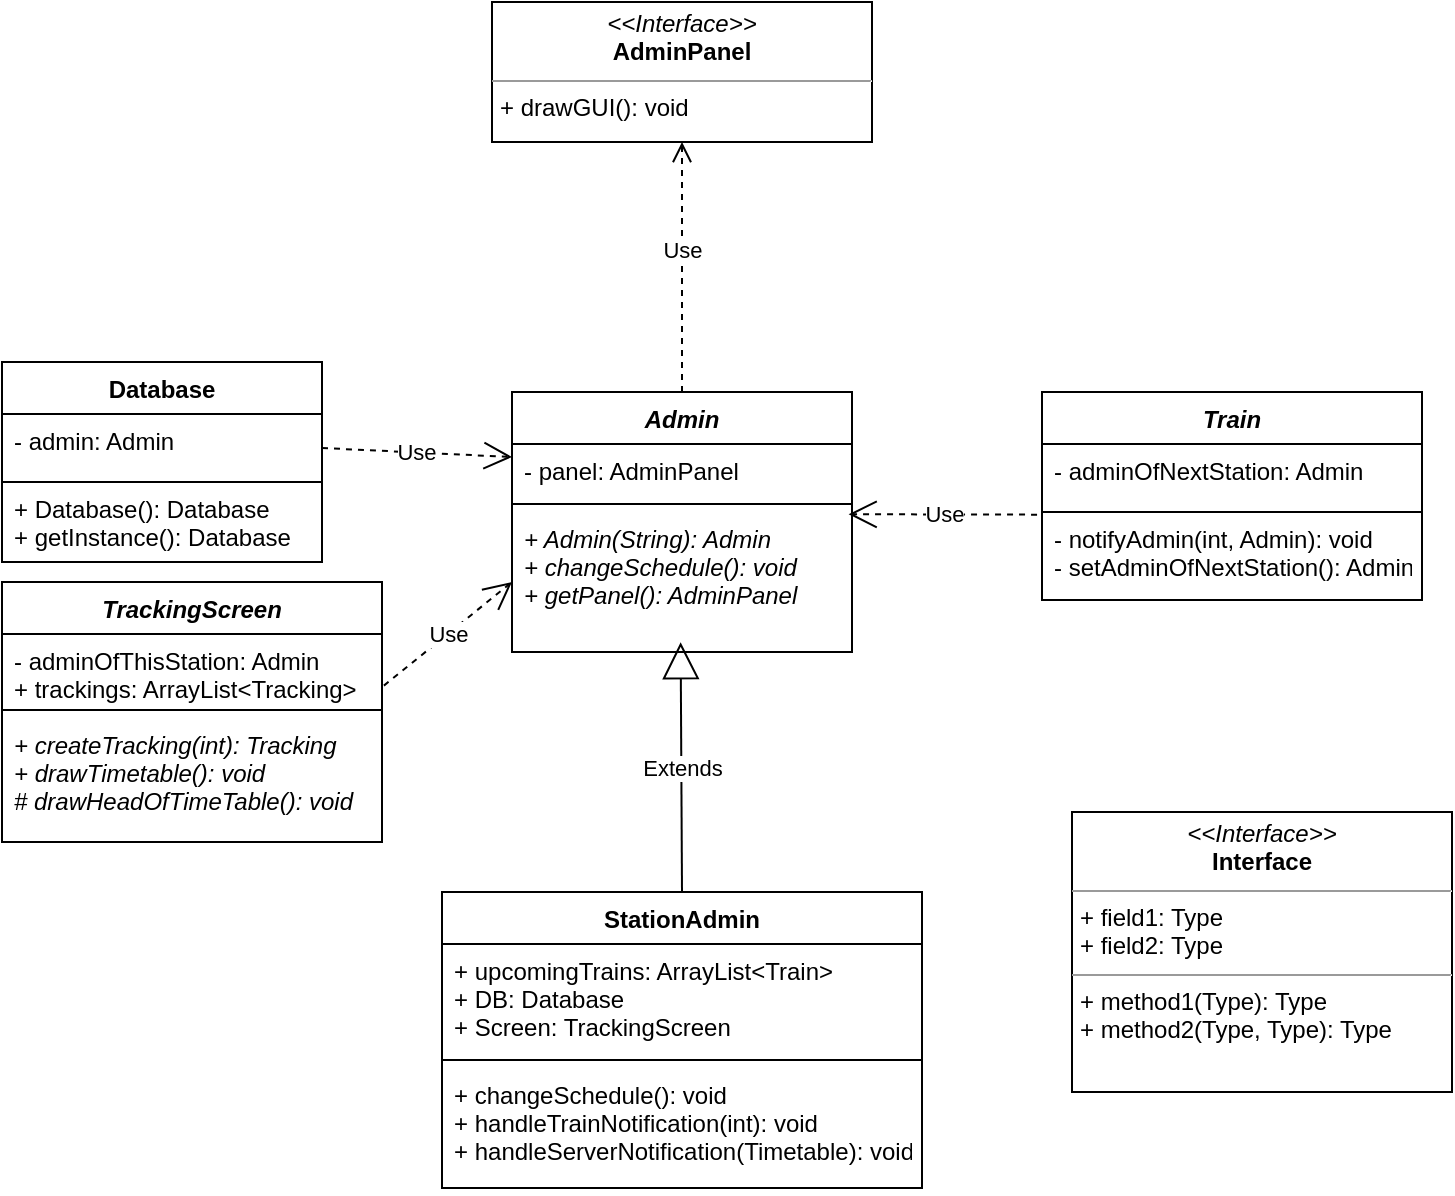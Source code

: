 <mxfile version="15.8.6" type="github"><diagram id="rbnAX5EVfjdeuEzCuix1" name="Page-1"><mxGraphModel dx="764" dy="1570" grid="1" gridSize="10" guides="1" tooltips="1" connect="1" arrows="1" fold="1" page="1" pageScale="1" pageWidth="1169" pageHeight="827" math="0" shadow="0"><root><mxCell id="0"/><mxCell id="1" parent="0"/><mxCell id="ZNaFLA_paxUX6-P65wPp-5" value="&lt;p style=&quot;margin:0px;margin-top:4px;text-align:center;&quot;&gt;&lt;i&gt;&amp;lt;&amp;lt;Interface&amp;gt;&amp;gt;&lt;/i&gt;&lt;br/&gt;&lt;b&gt;Interface&lt;/b&gt;&lt;/p&gt;&lt;hr size=&quot;1&quot;/&gt;&lt;p style=&quot;margin:0px;margin-left:4px;&quot;&gt;+ field1: Type&lt;br/&gt;+ field2: Type&lt;/p&gt;&lt;hr size=&quot;1&quot;/&gt;&lt;p style=&quot;margin:0px;margin-left:4px;&quot;&gt;+ method1(Type): Type&lt;br/&gt;+ method2(Type, Type): Type&lt;/p&gt;" style="verticalAlign=top;align=left;overflow=fill;fontSize=12;fontFamily=Helvetica;html=1;" vertex="1" parent="1"><mxGeometry x="835" y="225" width="190" height="140" as="geometry"/></mxCell><mxCell id="ZNaFLA_paxUX6-P65wPp-10" value="Admin" style="swimlane;fontStyle=3;align=center;verticalAlign=top;childLayout=stackLayout;horizontal=1;startSize=26;horizontalStack=0;resizeParent=1;resizeParentMax=0;resizeLast=0;collapsible=1;marginBottom=0;" vertex="1" parent="1"><mxGeometry x="555" y="15" width="170" height="130" as="geometry"/></mxCell><mxCell id="ZNaFLA_paxUX6-P65wPp-11" value="- panel: AdminPanel" style="text;strokeColor=none;fillColor=none;align=left;verticalAlign=top;spacingLeft=4;spacingRight=4;overflow=hidden;rotatable=0;points=[[0,0.5],[1,0.5]];portConstraint=eastwest;" vertex="1" parent="ZNaFLA_paxUX6-P65wPp-10"><mxGeometry y="26" width="170" height="26" as="geometry"/></mxCell><mxCell id="ZNaFLA_paxUX6-P65wPp-12" value="" style="line;strokeWidth=1;fillColor=none;align=left;verticalAlign=middle;spacingTop=-1;spacingLeft=3;spacingRight=3;rotatable=0;labelPosition=right;points=[];portConstraint=eastwest;" vertex="1" parent="ZNaFLA_paxUX6-P65wPp-10"><mxGeometry y="52" width="170" height="8" as="geometry"/></mxCell><mxCell id="ZNaFLA_paxUX6-P65wPp-13" value="+ Admin(String): Admin&#10;+ changeSchedule(): void&#10;+ getPanel(): AdminPanel" style="text;strokeColor=none;fillColor=none;align=left;verticalAlign=top;spacingLeft=4;spacingRight=4;overflow=hidden;rotatable=0;points=[[0,0.5],[1,0.5]];portConstraint=eastwest;fontStyle=2" vertex="1" parent="ZNaFLA_paxUX6-P65wPp-10"><mxGeometry y="60" width="170" height="70" as="geometry"/></mxCell><mxCell id="ZNaFLA_paxUX6-P65wPp-14" value="&lt;p style=&quot;margin: 0px ; margin-top: 4px ; text-align: center&quot;&gt;&lt;i&gt;&amp;lt;&amp;lt;Interface&amp;gt;&amp;gt;&lt;/i&gt;&lt;br&gt;&lt;b&gt;AdminPanel&lt;/b&gt;&lt;/p&gt;&lt;hr size=&quot;1&quot;&gt;&lt;p style=&quot;margin: 0px ; margin-left: 4px&quot;&gt;+ drawGUI(): void&lt;br&gt;&lt;/p&gt;" style="verticalAlign=top;align=left;overflow=fill;fontSize=12;fontFamily=Helvetica;html=1;" vertex="1" parent="1"><mxGeometry x="545" y="-180" width="190" height="70" as="geometry"/></mxCell><mxCell id="ZNaFLA_paxUX6-P65wPp-25" value="Use" style="html=1;verticalAlign=bottom;endArrow=open;dashed=1;endSize=8;rounded=0;exitX=0.5;exitY=0;exitDx=0;exitDy=0;entryX=0.5;entryY=1;entryDx=0;entryDy=0;" edge="1" parent="1" source="ZNaFLA_paxUX6-P65wPp-10" target="ZNaFLA_paxUX6-P65wPp-14"><mxGeometry relative="1" as="geometry"><mxPoint x="615" y="175" as="sourcePoint"/><mxPoint x="535" y="175" as="targetPoint"/></mxGeometry></mxCell><mxCell id="ZNaFLA_paxUX6-P65wPp-26" value="StationAdmin" style="swimlane;fontStyle=1;align=center;verticalAlign=top;childLayout=stackLayout;horizontal=1;startSize=26;horizontalStack=0;resizeParent=1;resizeParentMax=0;resizeLast=0;collapsible=1;marginBottom=0;" vertex="1" parent="1"><mxGeometry x="520" y="265" width="240" height="148" as="geometry"/></mxCell><mxCell id="ZNaFLA_paxUX6-P65wPp-27" value="+ upcomingTrains: ArrayList&lt;Train&gt;&#10;+ DB: Database&#10;+ Screen: TrackingScreen&#10;" style="text;strokeColor=none;fillColor=none;align=left;verticalAlign=top;spacingLeft=4;spacingRight=4;overflow=hidden;rotatable=0;points=[[0,0.5],[1,0.5]];portConstraint=eastwest;" vertex="1" parent="ZNaFLA_paxUX6-P65wPp-26"><mxGeometry y="26" width="240" height="54" as="geometry"/></mxCell><mxCell id="ZNaFLA_paxUX6-P65wPp-28" value="" style="line;strokeWidth=1;fillColor=none;align=left;verticalAlign=middle;spacingTop=-1;spacingLeft=3;spacingRight=3;rotatable=0;labelPosition=right;points=[];portConstraint=eastwest;" vertex="1" parent="ZNaFLA_paxUX6-P65wPp-26"><mxGeometry y="80" width="240" height="8" as="geometry"/></mxCell><mxCell id="ZNaFLA_paxUX6-P65wPp-29" value="+ changeSchedule(): void&#10;+ handleTrainNotification(int): void&#10;+ handleServerNotification(Timetable): void" style="text;strokeColor=none;fillColor=none;align=left;verticalAlign=top;spacingLeft=4;spacingRight=4;overflow=hidden;rotatable=0;points=[[0,0.5],[1,0.5]];portConstraint=eastwest;" vertex="1" parent="ZNaFLA_paxUX6-P65wPp-26"><mxGeometry y="88" width="240" height="60" as="geometry"/></mxCell><mxCell id="ZNaFLA_paxUX6-P65wPp-32" value="Extends" style="endArrow=block;endSize=16;endFill=0;html=1;rounded=0;exitX=0.5;exitY=0;exitDx=0;exitDy=0;entryX=0.496;entryY=0.93;entryDx=0;entryDy=0;entryPerimeter=0;" edge="1" parent="1" source="ZNaFLA_paxUX6-P65wPp-26" target="ZNaFLA_paxUX6-P65wPp-13"><mxGeometry width="160" relative="1" as="geometry"><mxPoint x="515" y="205" as="sourcePoint"/><mxPoint x="675" y="205" as="targetPoint"/></mxGeometry></mxCell><mxCell id="ZNaFLA_paxUX6-P65wPp-34" value="Train" style="swimlane;fontStyle=3;align=center;verticalAlign=top;childLayout=stackLayout;horizontal=1;startSize=26;horizontalStack=0;resizeParent=1;resizeParentMax=0;resizeLast=0;collapsible=1;marginBottom=0;" vertex="1" parent="1"><mxGeometry x="820" y="15" width="190" height="104" as="geometry"/></mxCell><mxCell id="ZNaFLA_paxUX6-P65wPp-39" value="- adminOfNextStation: Admin" style="text;strokeColor=default;fillColor=none;align=left;verticalAlign=top;spacingLeft=4;spacingRight=4;overflow=hidden;rotatable=0;points=[[0,0.5],[1,0.5]];portConstraint=eastwest;" vertex="1" parent="ZNaFLA_paxUX6-P65wPp-34"><mxGeometry y="26" width="190" height="34" as="geometry"/></mxCell><mxCell id="ZNaFLA_paxUX6-P65wPp-37" value="- notifyAdmin(int, Admin): void&#10;- setAdminOfNextStation(): Admin" style="text;strokeColor=none;fillColor=none;align=left;verticalAlign=top;spacingLeft=4;spacingRight=4;overflow=hidden;rotatable=0;points=[[0,0.5],[1,0.5]];portConstraint=eastwest;" vertex="1" parent="ZNaFLA_paxUX6-P65wPp-34"><mxGeometry y="60" width="190" height="44" as="geometry"/></mxCell><mxCell id="ZNaFLA_paxUX6-P65wPp-41" value="Use" style="endArrow=open;endSize=12;dashed=1;html=1;rounded=0;exitX=-0.013;exitY=0.03;exitDx=0;exitDy=0;exitPerimeter=0;entryX=0.99;entryY=0.016;entryDx=0;entryDy=0;entryPerimeter=0;" edge="1" parent="1" source="ZNaFLA_paxUX6-P65wPp-37" target="ZNaFLA_paxUX6-P65wPp-13"><mxGeometry width="160" relative="1" as="geometry"><mxPoint x="750" y="190" as="sourcePoint"/><mxPoint x="760" y="110" as="targetPoint"/></mxGeometry></mxCell><mxCell id="ZNaFLA_paxUX6-P65wPp-42" value="Database" style="swimlane;fontStyle=1;align=center;verticalAlign=top;childLayout=stackLayout;horizontal=1;startSize=26;horizontalStack=0;resizeParent=1;resizeParentMax=0;resizeLast=0;collapsible=1;marginBottom=0;strokeColor=default;" vertex="1" parent="1"><mxGeometry x="300" width="160" height="100" as="geometry"/></mxCell><mxCell id="ZNaFLA_paxUX6-P65wPp-51" value="- admin: Admin" style="text;strokeColor=default;fillColor=none;align=left;verticalAlign=top;spacingLeft=4;spacingRight=4;overflow=hidden;rotatable=0;points=[[0,0.5],[1,0.5]];portConstraint=eastwest;" vertex="1" parent="ZNaFLA_paxUX6-P65wPp-42"><mxGeometry y="26" width="160" height="34" as="geometry"/></mxCell><mxCell id="ZNaFLA_paxUX6-P65wPp-45" value="+ Database(): Database&#10;+ getInstance(): Database" style="text;strokeColor=none;fillColor=none;align=left;verticalAlign=top;spacingLeft=4;spacingRight=4;overflow=hidden;rotatable=0;points=[[0,0.5],[1,0.5]];portConstraint=eastwest;" vertex="1" parent="ZNaFLA_paxUX6-P65wPp-42"><mxGeometry y="60" width="160" height="40" as="geometry"/></mxCell><mxCell id="ZNaFLA_paxUX6-P65wPp-46" value="Use" style="endArrow=open;endSize=12;dashed=1;html=1;rounded=0;exitX=1;exitY=0.5;exitDx=0;exitDy=0;entryX=0;entryY=0.25;entryDx=0;entryDy=0;" edge="1" parent="1" source="ZNaFLA_paxUX6-P65wPp-51" target="ZNaFLA_paxUX6-P65wPp-10"><mxGeometry width="160" relative="1" as="geometry"><mxPoint x="410" y="170" as="sourcePoint"/><mxPoint x="570" y="170" as="targetPoint"/></mxGeometry></mxCell><mxCell id="ZNaFLA_paxUX6-P65wPp-47" value="TrackingScreen" style="swimlane;fontStyle=3;align=center;verticalAlign=top;childLayout=stackLayout;horizontal=1;startSize=26;horizontalStack=0;resizeParent=1;resizeParentMax=0;resizeLast=0;collapsible=1;marginBottom=0;strokeColor=default;" vertex="1" parent="1"><mxGeometry x="300" y="110" width="190" height="130" as="geometry"/></mxCell><mxCell id="ZNaFLA_paxUX6-P65wPp-48" value="- adminOfThisStation: Admin&#10;+ trackings: ArrayList&lt;Tracking&gt;" style="text;strokeColor=none;fillColor=none;align=left;verticalAlign=top;spacingLeft=4;spacingRight=4;overflow=hidden;rotatable=0;points=[[0,0.5],[1,0.5]];portConstraint=eastwest;" vertex="1" parent="ZNaFLA_paxUX6-P65wPp-47"><mxGeometry y="26" width="190" height="34" as="geometry"/></mxCell><mxCell id="ZNaFLA_paxUX6-P65wPp-49" value="" style="line;strokeWidth=1;fillColor=none;align=left;verticalAlign=middle;spacingTop=-1;spacingLeft=3;spacingRight=3;rotatable=0;labelPosition=right;points=[];portConstraint=eastwest;" vertex="1" parent="ZNaFLA_paxUX6-P65wPp-47"><mxGeometry y="60" width="190" height="8" as="geometry"/></mxCell><mxCell id="ZNaFLA_paxUX6-P65wPp-50" value="+ createTracking(int): Tracking&#10;+ drawTimetable(): void&#10;# drawHeadOfTimeTable(): void&#10;" style="text;strokeColor=none;fillColor=none;align=left;verticalAlign=top;spacingLeft=4;spacingRight=4;overflow=hidden;rotatable=0;points=[[0,0.5],[1,0.5]];portConstraint=eastwest;fontStyle=2" vertex="1" parent="ZNaFLA_paxUX6-P65wPp-47"><mxGeometry y="68" width="190" height="62" as="geometry"/></mxCell><mxCell id="ZNaFLA_paxUX6-P65wPp-52" value="Use" style="endArrow=open;endSize=12;dashed=1;html=1;rounded=0;exitX=1.005;exitY=0.759;exitDx=0;exitDy=0;exitPerimeter=0;entryX=0;entryY=0.5;entryDx=0;entryDy=0;" edge="1" parent="1" source="ZNaFLA_paxUX6-P65wPp-48" target="ZNaFLA_paxUX6-P65wPp-13"><mxGeometry width="160" relative="1" as="geometry"><mxPoint x="510" y="180" as="sourcePoint"/><mxPoint x="670" y="180" as="targetPoint"/></mxGeometry></mxCell></root></mxGraphModel></diagram></mxfile>